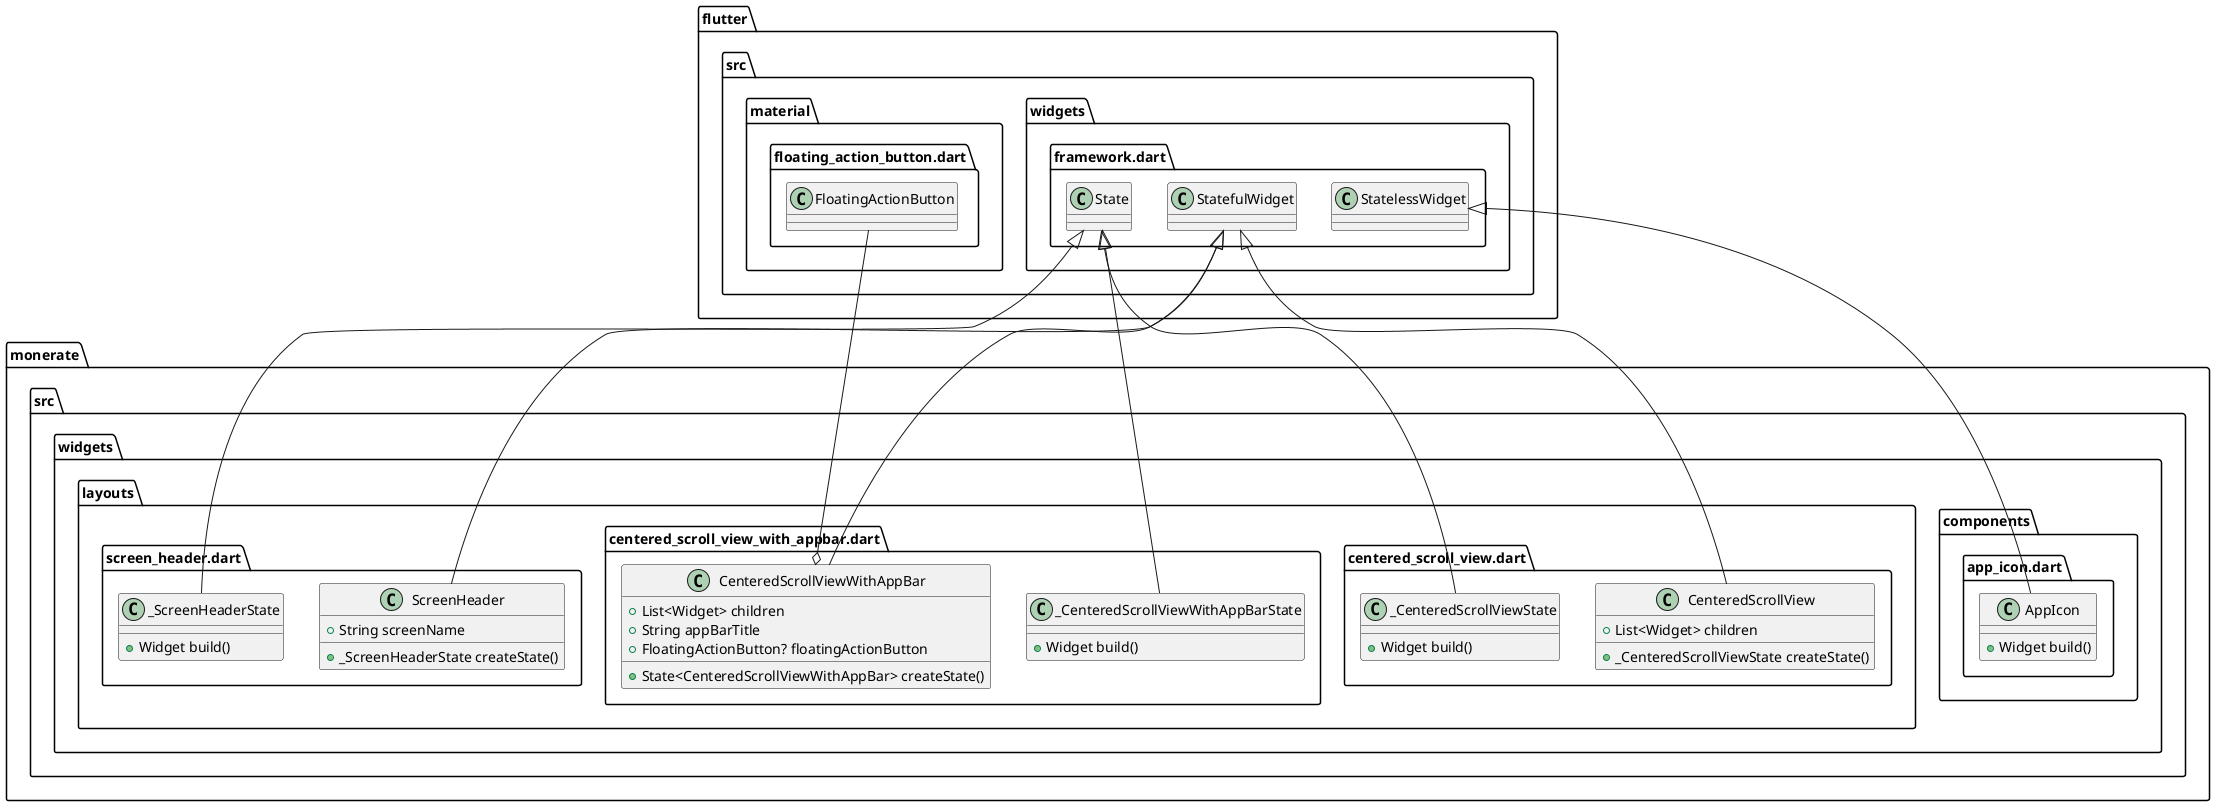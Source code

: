@startuml
set namespaceSeparator ::

class "monerate::src::widgets::components::app_icon.dart::AppIcon" {
  +Widget build()
}

"flutter::src::widgets::framework.dart::StatelessWidget" <|-- "monerate::src::widgets::components::app_icon.dart::AppIcon"

class "monerate::src::widgets::layouts::centered_scroll_view.dart::CenteredScrollView" {
  +List<Widget> children
  +_CenteredScrollViewState createState()
}

"flutter::src::widgets::framework.dart::StatefulWidget" <|-- "monerate::src::widgets::layouts::centered_scroll_view.dart::CenteredScrollView"

class "monerate::src::widgets::layouts::centered_scroll_view.dart::_CenteredScrollViewState" {
  +Widget build()
}

"flutter::src::widgets::framework.dart::State" <|-- "monerate::src::widgets::layouts::centered_scroll_view.dart::_CenteredScrollViewState"

class "monerate::src::widgets::layouts::centered_scroll_view_with_appbar.dart::CenteredScrollViewWithAppBar" {
  +List<Widget> children
  +String appBarTitle
  +FloatingActionButton? floatingActionButton
  +State<CenteredScrollViewWithAppBar> createState()
}

"monerate::src::widgets::layouts::centered_scroll_view_with_appbar.dart::CenteredScrollViewWithAppBar" o-- "flutter::src::material::floating_action_button.dart::FloatingActionButton"
"flutter::src::widgets::framework.dart::StatefulWidget" <|-- "monerate::src::widgets::layouts::centered_scroll_view_with_appbar.dart::CenteredScrollViewWithAppBar"

class "monerate::src::widgets::layouts::centered_scroll_view_with_appbar.dart::_CenteredScrollViewWithAppBarState" {
  +Widget build()
}

"flutter::src::widgets::framework.dart::State" <|-- "monerate::src::widgets::layouts::centered_scroll_view_with_appbar.dart::_CenteredScrollViewWithAppBarState"

class "monerate::src::widgets::layouts::screen_header.dart::ScreenHeader" {
  +String screenName
  +_ScreenHeaderState createState()
}

"flutter::src::widgets::framework.dart::StatefulWidget" <|-- "monerate::src::widgets::layouts::screen_header.dart::ScreenHeader"

class "monerate::src::widgets::layouts::screen_header.dart::_ScreenHeaderState" {
  +Widget build()
}

"flutter::src::widgets::framework.dart::State" <|-- "monerate::src::widgets::layouts::screen_header.dart::_ScreenHeaderState"


@enduml